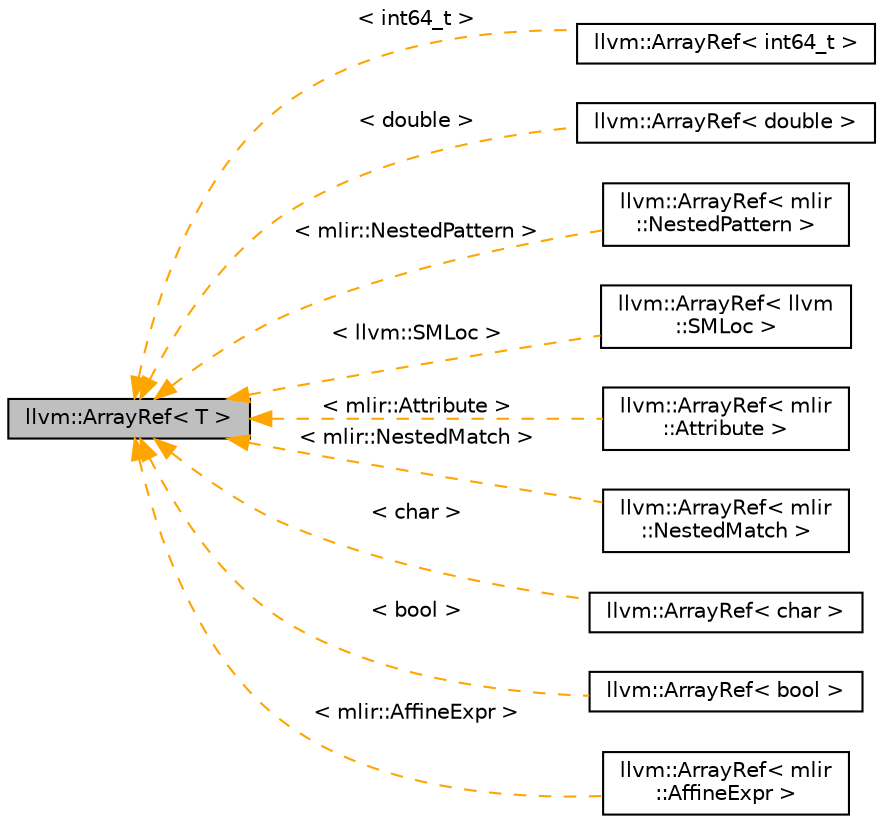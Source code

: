 digraph "llvm::ArrayRef&lt; T &gt;"
{
  bgcolor="transparent";
  edge [fontname="Helvetica",fontsize="10",labelfontname="Helvetica",labelfontsize="10"];
  node [fontname="Helvetica",fontsize="10",shape=record];
  rankdir="LR";
  Node0 [label="llvm::ArrayRef\< T \>",height=0.2,width=0.4,color="black", fillcolor="grey75", style="filled", fontcolor="black"];
  Node0 -> Node1 [dir="back",color="orange",fontsize="10",style="dashed",label=" \< int64_t \>" ,fontname="Helvetica"];
  Node1 [label="llvm::ArrayRef\< int64_t \>",height=0.2,width=0.4,color="black",URL="$classllvm_1_1ArrayRef.html"];
  Node0 -> Node2 [dir="back",color="orange",fontsize="10",style="dashed",label=" \< double \>" ,fontname="Helvetica"];
  Node2 [label="llvm::ArrayRef\< double \>",height=0.2,width=0.4,color="black",URL="$classllvm_1_1ArrayRef.html"];
  Node0 -> Node3 [dir="back",color="orange",fontsize="10",style="dashed",label=" \< mlir::NestedPattern \>" ,fontname="Helvetica"];
  Node3 [label="llvm::ArrayRef\< mlir\l::NestedPattern \>",height=0.2,width=0.4,color="black",URL="$classllvm_1_1ArrayRef.html"];
  Node0 -> Node4 [dir="back",color="orange",fontsize="10",style="dashed",label=" \< llvm::SMLoc \>" ,fontname="Helvetica"];
  Node4 [label="llvm::ArrayRef\< llvm\l::SMLoc \>",height=0.2,width=0.4,color="black",URL="$classllvm_1_1ArrayRef.html"];
  Node0 -> Node5 [dir="back",color="orange",fontsize="10",style="dashed",label=" \< mlir::Attribute \>" ,fontname="Helvetica"];
  Node5 [label="llvm::ArrayRef\< mlir\l::Attribute \>",height=0.2,width=0.4,color="black",URL="$classllvm_1_1ArrayRef.html"];
  Node0 -> Node6 [dir="back",color="orange",fontsize="10",style="dashed",label=" \< mlir::NestedMatch \>" ,fontname="Helvetica"];
  Node6 [label="llvm::ArrayRef\< mlir\l::NestedMatch \>",height=0.2,width=0.4,color="black",URL="$classllvm_1_1ArrayRef.html"];
  Node0 -> Node7 [dir="back",color="orange",fontsize="10",style="dashed",label=" \< char \>" ,fontname="Helvetica"];
  Node7 [label="llvm::ArrayRef\< char \>",height=0.2,width=0.4,color="black",URL="$classllvm_1_1ArrayRef.html"];
  Node0 -> Node8 [dir="back",color="orange",fontsize="10",style="dashed",label=" \< bool \>" ,fontname="Helvetica"];
  Node8 [label="llvm::ArrayRef\< bool \>",height=0.2,width=0.4,color="black",URL="$classllvm_1_1ArrayRef.html"];
  Node0 -> Node9 [dir="back",color="orange",fontsize="10",style="dashed",label=" \< mlir::AffineExpr \>" ,fontname="Helvetica"];
  Node9 [label="llvm::ArrayRef\< mlir\l::AffineExpr \>",height=0.2,width=0.4,color="black",URL="$classllvm_1_1ArrayRef.html"];
}
